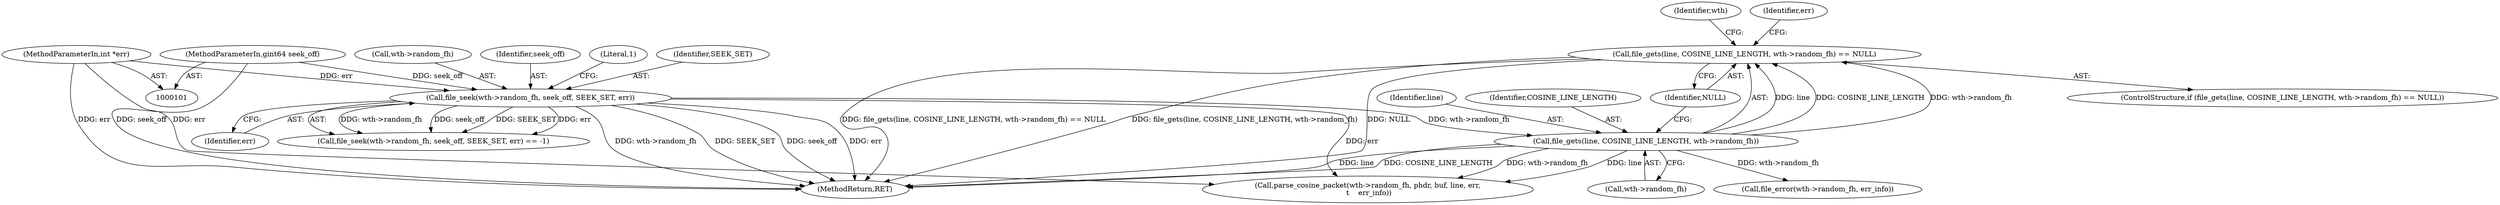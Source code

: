 digraph "0_wireshark_f5ec0afb766f19519ea9623152cca3bbe2229500_0@API" {
"1000124" [label="(Call,file_gets(line, COSINE_LINE_LENGTH, wth->random_fh) == NULL)"];
"1000125" [label="(Call,file_gets(line, COSINE_LINE_LENGTH, wth->random_fh))"];
"1000112" [label="(Call,file_seek(wth->random_fh, seek_off, SEEK_SET, err))"];
"1000103" [label="(MethodParameterIn,gint64 seek_off)"];
"1000106" [label="(MethodParameterIn,int *err)"];
"1000154" [label="(Call,parse_cosine_packet(wth->random_fh, phdr, buf, line, err,\n \t    err_info))"];
"1000117" [label="(Identifier,SEEK_SET)"];
"1000156" [label="(Identifier,wth)"];
"1000103" [label="(MethodParameterIn,gint64 seek_off)"];
"1000123" [label="(ControlStructure,if (file_gets(line, COSINE_LINE_LENGTH, wth->random_fh) == NULL))"];
"1000163" [label="(MethodReturn,RET)"];
"1000118" [label="(Identifier,err)"];
"1000136" [label="(Call,file_error(wth->random_fh, err_info))"];
"1000135" [label="(Identifier,err)"];
"1000113" [label="(Call,wth->random_fh)"];
"1000111" [label="(Call,file_seek(wth->random_fh, seek_off, SEEK_SET, err) == -1)"];
"1000106" [label="(MethodParameterIn,int *err)"];
"1000112" [label="(Call,file_seek(wth->random_fh, seek_off, SEEK_SET, err))"];
"1000131" [label="(Identifier,NULL)"];
"1000128" [label="(Call,wth->random_fh)"];
"1000126" [label="(Identifier,line)"];
"1000125" [label="(Call,file_gets(line, COSINE_LINE_LENGTH, wth->random_fh))"];
"1000116" [label="(Identifier,seek_off)"];
"1000120" [label="(Literal,1)"];
"1000127" [label="(Identifier,COSINE_LINE_LENGTH)"];
"1000124" [label="(Call,file_gets(line, COSINE_LINE_LENGTH, wth->random_fh) == NULL)"];
"1000124" -> "1000123"  [label="AST: "];
"1000124" -> "1000131"  [label="CFG: "];
"1000125" -> "1000124"  [label="AST: "];
"1000131" -> "1000124"  [label="AST: "];
"1000135" -> "1000124"  [label="CFG: "];
"1000156" -> "1000124"  [label="CFG: "];
"1000124" -> "1000163"  [label="DDG: file_gets(line, COSINE_LINE_LENGTH, wth->random_fh)"];
"1000124" -> "1000163"  [label="DDG: NULL"];
"1000124" -> "1000163"  [label="DDG: file_gets(line, COSINE_LINE_LENGTH, wth->random_fh) == NULL"];
"1000125" -> "1000124"  [label="DDG: line"];
"1000125" -> "1000124"  [label="DDG: COSINE_LINE_LENGTH"];
"1000125" -> "1000124"  [label="DDG: wth->random_fh"];
"1000125" -> "1000128"  [label="CFG: "];
"1000126" -> "1000125"  [label="AST: "];
"1000127" -> "1000125"  [label="AST: "];
"1000128" -> "1000125"  [label="AST: "];
"1000131" -> "1000125"  [label="CFG: "];
"1000125" -> "1000163"  [label="DDG: line"];
"1000125" -> "1000163"  [label="DDG: COSINE_LINE_LENGTH"];
"1000112" -> "1000125"  [label="DDG: wth->random_fh"];
"1000125" -> "1000136"  [label="DDG: wth->random_fh"];
"1000125" -> "1000154"  [label="DDG: wth->random_fh"];
"1000125" -> "1000154"  [label="DDG: line"];
"1000112" -> "1000111"  [label="AST: "];
"1000112" -> "1000118"  [label="CFG: "];
"1000113" -> "1000112"  [label="AST: "];
"1000116" -> "1000112"  [label="AST: "];
"1000117" -> "1000112"  [label="AST: "];
"1000118" -> "1000112"  [label="AST: "];
"1000120" -> "1000112"  [label="CFG: "];
"1000112" -> "1000163"  [label="DDG: err"];
"1000112" -> "1000163"  [label="DDG: wth->random_fh"];
"1000112" -> "1000163"  [label="DDG: SEEK_SET"];
"1000112" -> "1000163"  [label="DDG: seek_off"];
"1000112" -> "1000111"  [label="DDG: wth->random_fh"];
"1000112" -> "1000111"  [label="DDG: seek_off"];
"1000112" -> "1000111"  [label="DDG: SEEK_SET"];
"1000112" -> "1000111"  [label="DDG: err"];
"1000103" -> "1000112"  [label="DDG: seek_off"];
"1000106" -> "1000112"  [label="DDG: err"];
"1000112" -> "1000154"  [label="DDG: err"];
"1000103" -> "1000101"  [label="AST: "];
"1000103" -> "1000163"  [label="DDG: seek_off"];
"1000106" -> "1000101"  [label="AST: "];
"1000106" -> "1000163"  [label="DDG: err"];
"1000106" -> "1000154"  [label="DDG: err"];
}
